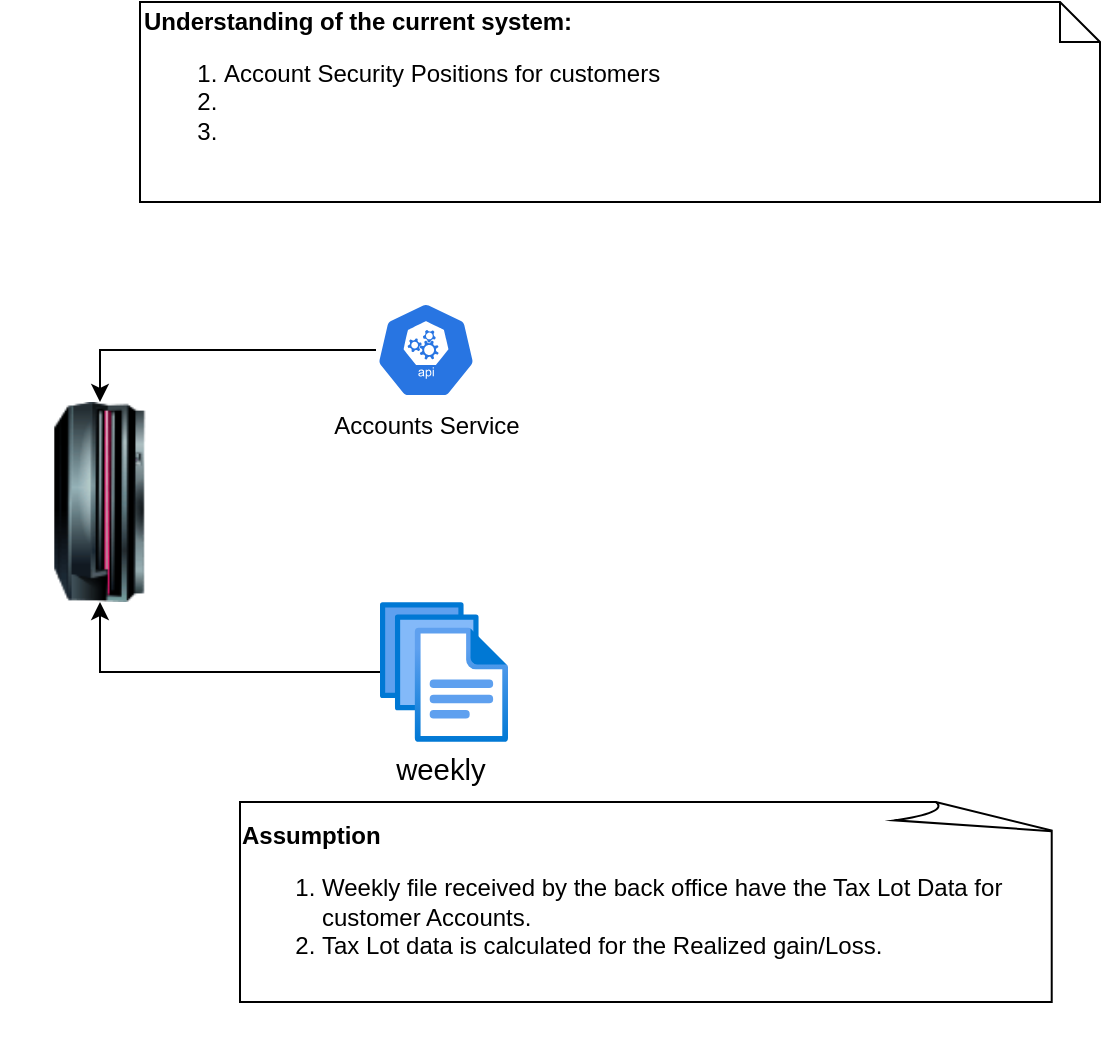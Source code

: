 <mxfile version="20.6.0" type="github" pages="2">
  <diagram id="cjQaIy38DdPEgIh5tRGR" name="Current State">
    <mxGraphModel dx="920" dy="595" grid="1" gridSize="10" guides="1" tooltips="1" connect="1" arrows="1" fold="1" page="1" pageScale="1" pageWidth="850" pageHeight="1100" math="0" shadow="0">
      <root>
        <mxCell id="0" />
        <mxCell id="1" parent="0" />
        <mxCell id="i4m-GZeJ5dxmzm1YNVpR-2" value="&lt;br&gt;&lt;div style=&quot;text-align: left;&quot;&gt;&lt;b&gt;&lt;br&gt;&lt;/b&gt;&lt;/div&gt;&lt;div style=&quot;text-align: left;&quot;&gt;&lt;b style=&quot;background-color: initial;&quot;&gt;Assumption&lt;/b&gt;&lt;span style=&quot;background-color: initial;&quot;&gt;&amp;nbsp;&lt;/span&gt;&lt;/div&gt;&lt;div style=&quot;text-align: left;&quot;&gt;&lt;ol&gt;&lt;li&gt;&lt;span style=&quot;background-color: initial;&quot;&gt;Weekly file received by the back office have the Tax Lot Data for customer Accounts.&amp;nbsp;&lt;/span&gt;&lt;/li&gt;&lt;li&gt;Tax Lot data is calculated for the Realized gain/Loss.&amp;nbsp;&lt;/li&gt;&lt;/ol&gt;&lt;/div&gt;&lt;div style=&quot;text-align: left;&quot;&gt;&lt;br&gt;&lt;/div&gt;&lt;span style=&quot;orphans: 2; text-indent: 0px; widows: 2; background-color: rgb(248, 249, 250); text-decoration-thickness: initial; text-decoration-style: initial; text-decoration-color: initial; float: none; display: inline !important;&quot;&gt;&lt;div style=&quot;text-align: left;&quot;&gt;&lt;br&gt;&lt;/div&gt;&lt;/span&gt;" style="whiteSpace=wrap;html=1;shape=mxgraph.basic.document" parent="1" vertex="1">
          <mxGeometry x="300" y="450" width="410" height="100" as="geometry" />
        </mxCell>
        <mxCell id="i4m-GZeJ5dxmzm1YNVpR-3" value="" style="image;html=1;image=img/lib/clip_art/computers/Mainframe_128x128.png" parent="1" vertex="1">
          <mxGeometry x="180" y="250" width="100" height="100" as="geometry" />
        </mxCell>
        <mxCell id="i4m-GZeJ5dxmzm1YNVpR-6" value="" style="edgeStyle=orthogonalEdgeStyle;rounded=0;orthogonalLoop=1;jettySize=auto;html=1;" parent="1" source="i4m-GZeJ5dxmzm1YNVpR-4" target="i4m-GZeJ5dxmzm1YNVpR-3" edge="1">
          <mxGeometry relative="1" as="geometry" />
        </mxCell>
        <mxCell id="i4m-GZeJ5dxmzm1YNVpR-4" value="Accounts Service&lt;br&gt;" style="sketch=0;html=1;dashed=0;whitespace=wrap;fillColor=#2875E2;strokeColor=#ffffff;points=[[0.005,0.63,0],[0.1,0.2,0],[0.9,0.2,0],[0.5,0,0],[0.995,0.63,0],[0.72,0.99,0],[0.5,1,0],[0.28,0.99,0]];verticalLabelPosition=bottom;align=center;verticalAlign=top;shape=mxgraph.kubernetes.icon;prIcon=api" parent="1" vertex="1">
          <mxGeometry x="368" y="200" width="50" height="48" as="geometry" />
        </mxCell>
        <mxCell id="i4m-GZeJ5dxmzm1YNVpR-8" value="" style="edgeStyle=orthogonalEdgeStyle;rounded=0;orthogonalLoop=1;jettySize=auto;html=1;" parent="1" source="i4m-GZeJ5dxmzm1YNVpR-5" target="i4m-GZeJ5dxmzm1YNVpR-3" edge="1">
          <mxGeometry relative="1" as="geometry">
            <Array as="points">
              <mxPoint x="230" y="385" />
            </Array>
          </mxGeometry>
        </mxCell>
        <mxCell id="i4m-GZeJ5dxmzm1YNVpR-5" value="&lt;span style=&quot;font-size:11.0pt;line-height:107%;&lt;br/&gt;font-family:&amp;quot;Calibri&amp;quot;,sans-serif;mso-ascii-theme-font:minor-latin;mso-fareast-font-family:&lt;br/&gt;Calibri;mso-fareast-theme-font:minor-latin;mso-hansi-theme-font:minor-latin;&lt;br/&gt;mso-bidi-font-family:&amp;quot;Times New Roman&amp;quot;;mso-bidi-theme-font:minor-bidi;&lt;br/&gt;mso-ansi-language:EN-US;mso-fareast-language:EN-US;mso-bidi-language:AR-SA&quot;&gt;weekly&amp;nbsp;&lt;/span&gt;" style="aspect=fixed;html=1;points=[];align=center;image;fontSize=12;image=img/lib/azure2/general/Files.svg;" parent="1" vertex="1">
          <mxGeometry x="370" y="350" width="64" height="70" as="geometry" />
        </mxCell>
        <mxCell id="i4m-GZeJ5dxmzm1YNVpR-10" value="&lt;b&gt;Understanding of the current system:&lt;/b&gt;&lt;br&gt;&lt;ol style=&quot;&quot;&gt;&lt;li style=&quot;&quot;&gt;Account&amp;nbsp;Security Positions for customers&lt;/li&gt;&lt;li style=&quot;&quot;&gt;&lt;b&gt;&amp;nbsp;&lt;/b&gt;&lt;/li&gt;&lt;li style=&quot;&quot;&gt;&lt;b&gt;&lt;br&gt;&lt;/b&gt;&lt;/li&gt;&lt;/ol&gt;&lt;b&gt;&lt;br&gt;&lt;/b&gt;" style="shape=note;size=20;whiteSpace=wrap;html=1;align=left;" parent="1" vertex="1">
          <mxGeometry x="250" y="50" width="480" height="100" as="geometry" />
        </mxCell>
      </root>
    </mxGraphModel>
  </diagram>
  <diagram id="T10lgjaeekmoiZBlBA3k" name="Proposed Solution">
    <mxGraphModel dx="782" dy="449" grid="1" gridSize="10" guides="1" tooltips="1" connect="1" arrows="1" fold="1" page="1" pageScale="1" pageWidth="850" pageHeight="1100" math="0" shadow="0">
      <root>
        <mxCell id="0" />
        <mxCell id="1" parent="0" />
      </root>
    </mxGraphModel>
  </diagram>
</mxfile>
